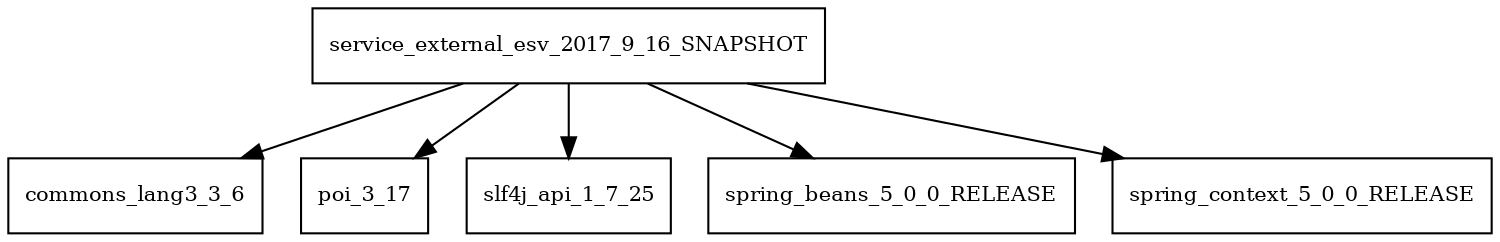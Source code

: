 digraph service_external_esv_2017_9_16_SNAPSHOT_dependencies {
  node [shape = box, fontsize=10.0];
  service_external_esv_2017_9_16_SNAPSHOT -> commons_lang3_3_6;
  service_external_esv_2017_9_16_SNAPSHOT -> poi_3_17;
  service_external_esv_2017_9_16_SNAPSHOT -> slf4j_api_1_7_25;
  service_external_esv_2017_9_16_SNAPSHOT -> spring_beans_5_0_0_RELEASE;
  service_external_esv_2017_9_16_SNAPSHOT -> spring_context_5_0_0_RELEASE;
}

